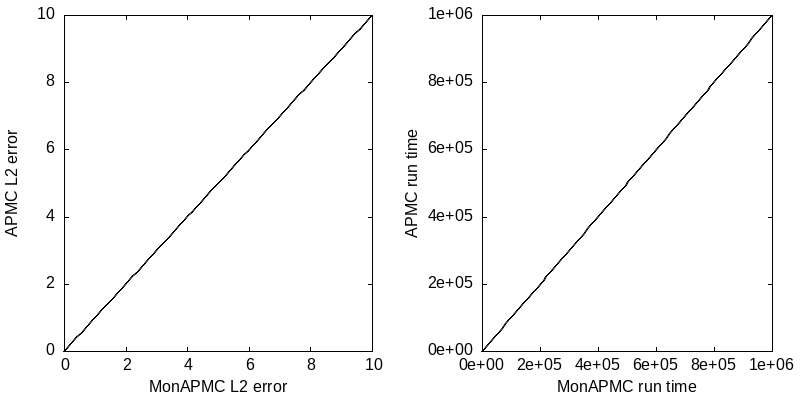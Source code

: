 output_path=ARG1
datafile=ARG2

set datafile separator ","

set terminal png truecolor size 800,400 font ',12'
set output output_path
# set xrange [-4:4]
# set yrange [0:3]
# set samples 500
# set isosamples 500
set style fill solid 1.0

set key off

set multiplot layout 1,2

set ylabel "APMC L2 error"
set xlabel "MonAPMC L2 error"

set yrange [0:*]
set xrange [0:*]

set style data circles 
set style circle radius screen 0.003 nowedge noclip 
set style fill transparent solid 1 noborder

plot datafile using "compL2MonApmc":"compL2Apmc" lc 3, \
     x with line lc black lw 2

set ylabel "APMC run time"
set xlabel "MonAPMC run time"

set yrange [0:1e6]
set xrange [0:1e6]

set xtics format "%.0e"
set ytics format "%.0e"

plot datafile using "compTimeMonApmc":"compTimeApmc" lc 3, \
     x with line lc black lw 2


